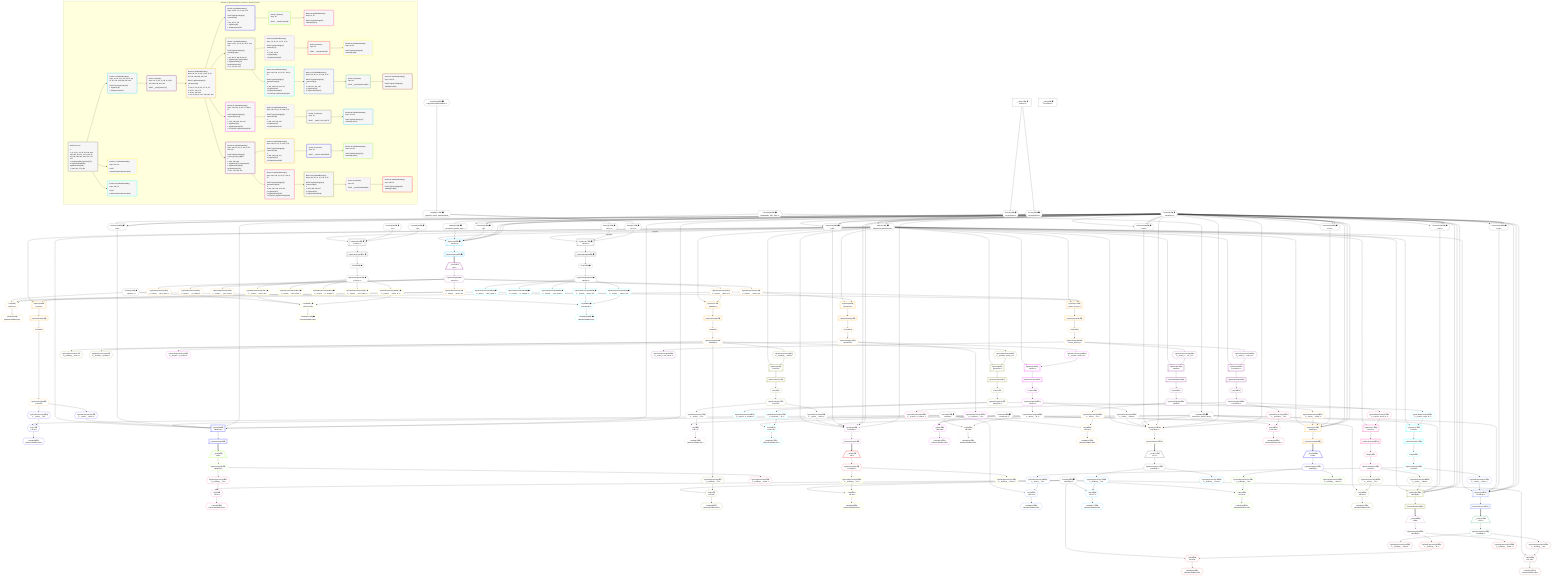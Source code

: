 %%{init: {'themeVariables': { 'fontSize': '12px'}}}%%
graph TD
    classDef path fill:#eee,stroke:#000,color:#000
    classDef plan fill:#fff,stroke-width:1px,color:#000
    classDef itemplan fill:#fff,stroke-width:2px,color:#000
    classDef unbatchedplan fill:#dff,stroke-width:1px,color:#000
    classDef sideeffectplan fill:#fcc,stroke-width:2px,color:#000
    classDef bucket fill:#f6f6f6,color:#000,stroke-width:2px,text-align:left


    %% plan dependencies
    Connection13{{"Connection[13∈0] ➊<br />ᐸ9ᐳ"}}:::plan
    Constant6{{"Constant[6∈0] ➊<br />ᐸundefinedᐳ"}}:::plan
    Constant6 & Constant6 & Constant6 --> Connection13
    Connection46{{"Connection[46∈0] ➊<br />ᐸ42ᐳ"}}:::plan
    Constant6 & Constant6 & Constant6 --> Connection46
    Connection87{{"Connection[87∈0] ➊<br />ᐸ83ᐳ"}}:::plan
    Constant6 & Constant6 & Constant6 --> Connection87
    Connection128{{"Connection[128∈0] ➊<br />ᐸ124ᐳ"}}:::plan
    Constant6 & Constant6 & Constant6 --> Connection128
    Connection168{{"Connection[168∈0] ➊<br />ᐸ164ᐳ"}}:::plan
    Constant6 & Constant6 & Constant6 --> Connection168
    Connection205{{"Connection[205∈0] ➊<br />ᐸ201ᐳ"}}:::plan
    Constant6 & Constant6 & Constant6 --> Connection205
    Connection245{{"Connection[245∈0] ➊<br />ᐸ241ᐳ"}}:::plan
    Constant6 & Constant6 & Constant6 --> Connection245
    PgSelect258[["PgSelect[258∈0] ➊<br />ᐸhousesᐳ"]]:::plan
    Object12{{"Object[12∈0] ➊<br />ᐸ{pgSettings,withPgClient}ᐳ"}}:::plan
    Constant298{{"Constant[298∈0] ➊<br />ᐸ2ᐳ"}}:::plan
    Constant299{{"Constant[299∈0] ➊<br />ᐸ3ᐳ"}}:::plan
    Object12 & Constant298 & Constant299 --> PgSelect258
    PgSelect277[["PgSelect[277∈0] ➊<br />ᐸhousesᐳ"]]:::plan
    Access273{{"Access[273∈0] ➊<br />ᐸ272.1ᐳ"}}:::plan
    Access275{{"Access[275∈0] ➊<br />ᐸ272.2ᐳ"}}:::plan
    Object12 -->|rejectNull| PgSelect277
    Access273 -->|rejectNull| PgSelect277
    Access275 --> PgSelect277
    Access10{{"Access[10∈0] ➊<br />ᐸ2.pgSettingsᐳ"}}:::plan
    Access11{{"Access[11∈0] ➊<br />ᐸ2.withPgClientᐳ"}}:::plan
    Access10 & Access11 --> Object12
    __Value2["__Value[2∈0] ➊<br />ᐸcontextᐳ"]:::plan
    __Value2 --> Access10
    __Value2 --> Access11
    Lambda14{{"Lambda[14∈0] ➊<br />ᐸextractList_grafast_applyᐳ"}}:::plan
    Constant301{{"Constant[301∈0] ➊<br />ᐸ[ 'PRIMARY_KEY_ASC' ]ᐳ"}}:::plan
    Constant301 --> Lambda14
    Lambda47{{"Lambda[47∈0] ➊<br />ᐸextractList_grafast_applyᐳ"}}:::plan
    Constant301 --> Lambda47
    First260{{"First[260∈0] ➊"}}:::plan
    PgSelectRows261[["PgSelectRows[261∈0] ➊"]]:::plan
    PgSelectRows261 --> First260
    PgSelect258 --> PgSelectRows261
    PgSelectSingle262{{"PgSelectSingle[262∈0] ➊<br />ᐸhousesᐳ"}}:::plan
    First260 --> PgSelectSingle262
    Lambda272{{"Lambda[272∈0] ➊<br />ᐸspecifier_House_base64JSONᐳ"}}:::plan
    Constant300{{"Constant[300∈0] ➊<br />ᐸ'WyJob3VzZXMiLDIsM10='ᐳ"}}:::plan
    Constant300 --> Lambda272
    Lambda272 --> Access273
    Lambda272 --> Access275
    First279{{"First[279∈0] ➊"}}:::plan
    PgSelectRows280[["PgSelectRows[280∈0] ➊"]]:::plan
    PgSelectRows280 --> First279
    PgSelect277 --> PgSelectRows280
    PgSelectSingle281{{"PgSelectSingle[281∈0] ➊<br />ᐸhousesᐳ"}}:::plan
    First279 --> PgSelectSingle281
    __Value4["__Value[4∈0] ➊<br />ᐸrootValueᐳ"]:::plan
    Constant19{{"Constant[19∈0] ➊<br />ᐸ'houses'ᐳ"}}:::plan
    Constant35{{"Constant[35∈0] ➊<br />ᐸ'streets'ᐳ"}}:::plan
    Constant52{{"Constant[52∈0] ➊<br />ᐸ'buildings'ᐳ"}}:::plan
    Constant104{{"Constant[104∈0] ➊<br />ᐸ'properties'ᐳ"}}:::plan
    PgSelect15[["PgSelect[15∈1] ➊<br />ᐸhousesᐳ"]]:::plan
    Object12 & Lambda14 & Connection13 & Constant6 & Constant6 & Constant6 --> PgSelect15
    PgSelectRows16[["PgSelectRows[16∈1] ➊"]]:::plan
    PgSelect15 --> PgSelectRows16
    __Item17[/"__Item[17∈2]<br />ᐸ16ᐳ"\]:::itemplan
    PgSelectRows16 ==> __Item17
    PgSelectSingle18{{"PgSelectSingle[18∈2]<br />ᐸhousesᐳ"}}:::plan
    __Item17 --> PgSelectSingle18
    List22{{"List[22∈3]<br />ᐸ19,20,21ᐳ"}}:::plan
    PgClassExpression20{{"PgClassExpression[20∈3]<br />ᐸ__houses__.”street_id”ᐳ"}}:::plan
    PgClassExpression21{{"PgClassExpression[21∈3]<br />ᐸ__houses__...operty_id”ᐳ"}}:::plan
    Constant19 & PgClassExpression20 & PgClassExpression21 --> List22
    PgSelect179[["PgSelect[179∈3]<br />ᐸstreet_propertyᐳ"]]:::plan
    Object12 & PgClassExpression20 & PgClassExpression21 --> PgSelect179
    PgSelect28[["PgSelect[28∈3]<br />ᐸstreetsᐳ"]]:::plan
    Object12 & PgClassExpression20 --> PgSelect28
    PgSelect57[["PgSelect[57∈3]<br />ᐸbuildingsᐳ"]]:::plan
    PgClassExpression27{{"PgClassExpression[27∈3]<br />ᐸ__houses__...ilding_id”ᐳ"}}:::plan
    Object12 & PgClassExpression27 --> PgSelect57
    PgSelect139[["PgSelect[139∈3]<br />ᐸpropertiesᐳ"]]:::plan
    Object12 & PgClassExpression21 --> PgSelect139
    PgSelectSingle18 --> PgClassExpression20
    PgSelectSingle18 --> PgClassExpression21
    Lambda23{{"Lambda[23∈3]<br />ᐸbase64JSONEncodeᐳ"}}:::plan
    List22 --> Lambda23
    PgClassExpression24{{"PgClassExpression[24∈3]<br />ᐸ__houses__...ding_name”ᐳ"}}:::plan
    PgSelectSingle18 --> PgClassExpression24
    PgClassExpression25{{"PgClassExpression[25∈3]<br />ᐸ__houses__...or_number”ᐳ"}}:::plan
    PgSelectSingle18 --> PgClassExpression25
    PgClassExpression26{{"PgClassExpression[26∈3]<br />ᐸ__houses__...reet_name”ᐳ"}}:::plan
    PgSelectSingle18 --> PgClassExpression26
    PgSelectSingle18 --> PgClassExpression27
    First32{{"First[32∈3]"}}:::plan
    PgSelectRows33[["PgSelectRows[33∈3]"]]:::plan
    PgSelectRows33 --> First32
    PgSelect28 --> PgSelectRows33
    PgSelectSingle34{{"PgSelectSingle[34∈3]<br />ᐸstreetsᐳ"}}:::plan
    First32 --> PgSelectSingle34
    First59{{"First[59∈3]"}}:::plan
    PgSelectRows60[["PgSelectRows[60∈3]"]]:::plan
    PgSelectRows60 --> First59
    PgSelect57 --> PgSelectRows60
    PgSelectSingle61{{"PgSelectSingle[61∈3]<br />ᐸbuildingsᐳ"}}:::plan
    First59 --> PgSelectSingle61
    First141{{"First[141∈3]"}}:::plan
    PgSelectRows142[["PgSelectRows[142∈3]"]]:::plan
    PgSelectRows142 --> First141
    PgSelect139 --> PgSelectRows142
    PgSelectSingle143{{"PgSelectSingle[143∈3]<br />ᐸpropertiesᐳ"}}:::plan
    First141 --> PgSelectSingle143
    First181{{"First[181∈3]"}}:::plan
    PgSelectRows182[["PgSelectRows[182∈3]"]]:::plan
    PgSelectRows182 --> First181
    PgSelect179 --> PgSelectRows182
    PgSelectSingle183{{"PgSelectSingle[183∈3]<br />ᐸstreet_propertyᐳ"}}:::plan
    First181 --> PgSelectSingle183
    PgSelect48[["PgSelect[48∈4]<br />ᐸbuildingsᐳ"]]:::plan
    PgClassExpression39{{"PgClassExpression[39∈4]<br />ᐸ__streets__.”name”ᐳ"}}:::plan
    Object12 & PgClassExpression39 & Lambda47 & Connection46 & Constant6 & Constant6 & Constant6 --> PgSelect48
    List37{{"List[37∈4]<br />ᐸ35,36ᐳ"}}:::plan
    PgClassExpression36{{"PgClassExpression[36∈4]<br />ᐸ__streets__.”id”ᐳ"}}:::plan
    Constant35 & PgClassExpression36 --> List37
    PgSelectSingle34 --> PgClassExpression36
    Lambda38{{"Lambda[38∈4]<br />ᐸbase64JSONEncodeᐳ"}}:::plan
    List37 --> Lambda38
    PgSelectSingle34 --> PgClassExpression39
    PgSelectRows49[["PgSelectRows[49∈4]"]]:::plan
    PgSelect48 --> PgSelectRows49
    __Item50[/"__Item[50∈5]<br />ᐸ49ᐳ"\]:::itemplan
    PgSelectRows49 ==> __Item50
    PgSelectSingle51{{"PgSelectSingle[51∈5]<br />ᐸbuildingsᐳ"}}:::plan
    __Item50 --> PgSelectSingle51
    List54{{"List[54∈6]<br />ᐸ52,53ᐳ"}}:::plan
    PgClassExpression53{{"PgClassExpression[53∈6]<br />ᐸ__buildings__.”id”ᐳ"}}:::plan
    Constant52 & PgClassExpression53 --> List54
    PgSelectSingle51 --> PgClassExpression53
    Lambda55{{"Lambda[55∈6]<br />ᐸbase64JSONEncodeᐳ"}}:::plan
    List54 --> Lambda55
    PgClassExpression56{{"PgClassExpression[56∈6]<br />ᐸ__buildings__.”name”ᐳ"}}:::plan
    PgSelectSingle51 --> PgClassExpression56
    List64{{"List[64∈7]<br />ᐸ52,63ᐳ"}}:::plan
    PgClassExpression63{{"PgClassExpression[63∈7]<br />ᐸ__buildings__.”id”ᐳ"}}:::plan
    Constant52 & PgClassExpression63 --> List64
    PgSelect69[["PgSelect[69∈7]<br />ᐸstreetsᐳ"]]:::plan
    PgClassExpression66{{"PgClassExpression[66∈7]<br />ᐸ__buildings__.”name”ᐳ"}}:::plan
    Object12 & PgClassExpression66 --> PgSelect69
    PgSelect99[["PgSelect[99∈7]<br />ᐸpropertiesᐳ"]]:::plan
    PgClassExpression98{{"PgClassExpression[98∈7]<br />ᐸ__building...operty_id”ᐳ"}}:::plan
    Object12 & PgClassExpression98 --> PgSelect99
    PgSelectSingle61 --> PgClassExpression63
    Lambda65{{"Lambda[65∈7]<br />ᐸbase64JSONEncodeᐳ"}}:::plan
    List64 --> Lambda65
    PgSelectSingle61 --> PgClassExpression66
    PgClassExpression67{{"PgClassExpression[67∈7]<br />ᐸ__buildings__.”floors”ᐳ"}}:::plan
    PgSelectSingle61 --> PgClassExpression67
    PgClassExpression68{{"PgClassExpression[68∈7]<br />ᐸ__building...s_primary”ᐳ"}}:::plan
    PgSelectSingle61 --> PgClassExpression68
    First73{{"First[73∈7]"}}:::plan
    PgSelectRows74[["PgSelectRows[74∈7]"]]:::plan
    PgSelectRows74 --> First73
    PgSelect69 --> PgSelectRows74
    PgSelectSingle75{{"PgSelectSingle[75∈7]<br />ᐸstreetsᐳ"}}:::plan
    First73 --> PgSelectSingle75
    PgSelectSingle61 --> PgClassExpression98
    First101{{"First[101∈7]"}}:::plan
    PgSelectRows102[["PgSelectRows[102∈7]"]]:::plan
    PgSelectRows102 --> First101
    PgSelect99 --> PgSelectRows102
    PgSelectSingle103{{"PgSelectSingle[103∈7]<br />ᐸpropertiesᐳ"}}:::plan
    First101 --> PgSelectSingle103
    PgSelect89[["PgSelect[89∈8]<br />ᐸbuildingsᐳ"]]:::plan
    PgClassExpression80{{"PgClassExpression[80∈8]<br />ᐸ__streets__.”name”ᐳ"}}:::plan
    Object12 & PgClassExpression80 & Lambda47 & Connection87 & Constant6 & Constant6 & Constant6 --> PgSelect89
    List78{{"List[78∈8]<br />ᐸ35,77ᐳ"}}:::plan
    PgClassExpression77{{"PgClassExpression[77∈8]<br />ᐸ__streets__.”id”ᐳ"}}:::plan
    Constant35 & PgClassExpression77 --> List78
    PgSelectSingle75 --> PgClassExpression77
    Lambda79{{"Lambda[79∈8]<br />ᐸbase64JSONEncodeᐳ"}}:::plan
    List78 --> Lambda79
    PgSelectSingle75 --> PgClassExpression80
    PgSelectRows90[["PgSelectRows[90∈8]"]]:::plan
    PgSelect89 --> PgSelectRows90
    __Item91[/"__Item[91∈9]<br />ᐸ90ᐳ"\]:::itemplan
    PgSelectRows90 ==> __Item91
    PgSelectSingle92{{"PgSelectSingle[92∈9]<br />ᐸbuildingsᐳ"}}:::plan
    __Item91 --> PgSelectSingle92
    List95{{"List[95∈10]<br />ᐸ52,94ᐳ"}}:::plan
    PgClassExpression94{{"PgClassExpression[94∈10]<br />ᐸ__buildings__.”id”ᐳ"}}:::plan
    Constant52 & PgClassExpression94 --> List95
    PgSelectSingle92 --> PgClassExpression94
    Lambda96{{"Lambda[96∈10]<br />ᐸbase64JSONEncodeᐳ"}}:::plan
    List95 --> Lambda96
    PgClassExpression97{{"PgClassExpression[97∈10]<br />ᐸ__buildings__.”name”ᐳ"}}:::plan
    PgSelectSingle92 --> PgClassExpression97
    List106{{"List[106∈11]<br />ᐸ104,105ᐳ"}}:::plan
    PgClassExpression105{{"PgClassExpression[105∈11]<br />ᐸ__properties__.”id”ᐳ"}}:::plan
    Constant104 & PgClassExpression105 --> List106
    PgSelect110[["PgSelect[110∈11]<br />ᐸstreetsᐳ"]]:::plan
    PgClassExpression108{{"PgClassExpression[108∈11]<br />ᐸ__properti...street_id”ᐳ"}}:::plan
    Object12 & PgClassExpression108 --> PgSelect110
    PgSelectSingle103 --> PgClassExpression105
    Lambda107{{"Lambda[107∈11]<br />ᐸbase64JSONEncodeᐳ"}}:::plan
    List106 --> Lambda107
    PgSelectSingle103 --> PgClassExpression108
    PgClassExpression109{{"PgClassExpression[109∈11]<br />ᐸ__properti...or_number”ᐳ"}}:::plan
    PgSelectSingle103 --> PgClassExpression109
    First114{{"First[114∈11]"}}:::plan
    PgSelectRows115[["PgSelectRows[115∈11]"]]:::plan
    PgSelectRows115 --> First114
    PgSelect110 --> PgSelectRows115
    PgSelectSingle116{{"PgSelectSingle[116∈11]<br />ᐸstreetsᐳ"}}:::plan
    First114 --> PgSelectSingle116
    PgSelect130[["PgSelect[130∈12]<br />ᐸbuildingsᐳ"]]:::plan
    PgClassExpression121{{"PgClassExpression[121∈12]<br />ᐸ__streets__.”name”ᐳ"}}:::plan
    Object12 & PgClassExpression121 & Lambda47 & Connection128 & Constant6 & Constant6 & Constant6 --> PgSelect130
    List119{{"List[119∈12]<br />ᐸ35,118ᐳ"}}:::plan
    PgClassExpression118{{"PgClassExpression[118∈12]<br />ᐸ__streets__.”id”ᐳ"}}:::plan
    Constant35 & PgClassExpression118 --> List119
    PgSelectSingle116 --> PgClassExpression118
    Lambda120{{"Lambda[120∈12]<br />ᐸbase64JSONEncodeᐳ"}}:::plan
    List119 --> Lambda120
    PgSelectSingle116 --> PgClassExpression121
    PgSelectRows131[["PgSelectRows[131∈12]"]]:::plan
    PgSelect130 --> PgSelectRows131
    __Item132[/"__Item[132∈13]<br />ᐸ131ᐳ"\]:::itemplan
    PgSelectRows131 ==> __Item132
    PgSelectSingle133{{"PgSelectSingle[133∈13]<br />ᐸbuildingsᐳ"}}:::plan
    __Item132 --> PgSelectSingle133
    List136{{"List[136∈14]<br />ᐸ52,135ᐳ"}}:::plan
    PgClassExpression135{{"PgClassExpression[135∈14]<br />ᐸ__buildings__.”id”ᐳ"}}:::plan
    Constant52 & PgClassExpression135 --> List136
    PgSelectSingle133 --> PgClassExpression135
    Lambda137{{"Lambda[137∈14]<br />ᐸbase64JSONEncodeᐳ"}}:::plan
    List136 --> Lambda137
    PgClassExpression138{{"PgClassExpression[138∈14]<br />ᐸ__buildings__.”name”ᐳ"}}:::plan
    PgSelectSingle133 --> PgClassExpression138
    List146{{"List[146∈15]<br />ᐸ104,145ᐳ"}}:::plan
    PgClassExpression145{{"PgClassExpression[145∈15]<br />ᐸ__properties__.”id”ᐳ"}}:::plan
    Constant104 & PgClassExpression145 --> List146
    PgSelect150[["PgSelect[150∈15]<br />ᐸstreetsᐳ"]]:::plan
    PgClassExpression148{{"PgClassExpression[148∈15]<br />ᐸ__properti...street_id”ᐳ"}}:::plan
    Object12 & PgClassExpression148 --> PgSelect150
    PgSelectSingle143 --> PgClassExpression145
    Lambda147{{"Lambda[147∈15]<br />ᐸbase64JSONEncodeᐳ"}}:::plan
    List146 --> Lambda147
    PgSelectSingle143 --> PgClassExpression148
    PgClassExpression149{{"PgClassExpression[149∈15]<br />ᐸ__properti...or_number”ᐳ"}}:::plan
    PgSelectSingle143 --> PgClassExpression149
    First154{{"First[154∈15]"}}:::plan
    PgSelectRows155[["PgSelectRows[155∈15]"]]:::plan
    PgSelectRows155 --> First154
    PgSelect150 --> PgSelectRows155
    PgSelectSingle156{{"PgSelectSingle[156∈15]<br />ᐸstreetsᐳ"}}:::plan
    First154 --> PgSelectSingle156
    PgSelect170[["PgSelect[170∈16]<br />ᐸbuildingsᐳ"]]:::plan
    PgClassExpression161{{"PgClassExpression[161∈16]<br />ᐸ__streets__.”name”ᐳ"}}:::plan
    Object12 & PgClassExpression161 & Lambda47 & Connection168 & Constant6 & Constant6 & Constant6 --> PgSelect170
    List159{{"List[159∈16]<br />ᐸ35,158ᐳ"}}:::plan
    PgClassExpression158{{"PgClassExpression[158∈16]<br />ᐸ__streets__.”id”ᐳ"}}:::plan
    Constant35 & PgClassExpression158 --> List159
    PgSelectSingle156 --> PgClassExpression158
    Lambda160{{"Lambda[160∈16]<br />ᐸbase64JSONEncodeᐳ"}}:::plan
    List159 --> Lambda160
    PgSelectSingle156 --> PgClassExpression161
    PgSelectRows171[["PgSelectRows[171∈16]"]]:::plan
    PgSelect170 --> PgSelectRows171
    __Item172[/"__Item[172∈17]<br />ᐸ171ᐳ"\]:::itemplan
    PgSelectRows171 ==> __Item172
    PgSelectSingle173{{"PgSelectSingle[173∈17]<br />ᐸbuildingsᐳ"}}:::plan
    __Item172 --> PgSelectSingle173
    List176{{"List[176∈18]<br />ᐸ52,175ᐳ"}}:::plan
    PgClassExpression175{{"PgClassExpression[175∈18]<br />ᐸ__buildings__.”id”ᐳ"}}:::plan
    Constant52 & PgClassExpression175 --> List176
    PgSelectSingle173 --> PgClassExpression175
    Lambda177{{"Lambda[177∈18]<br />ᐸbase64JSONEncodeᐳ"}}:::plan
    List176 --> Lambda177
    PgClassExpression178{{"PgClassExpression[178∈18]<br />ᐸ__buildings__.”name”ᐳ"}}:::plan
    PgSelectSingle173 --> PgClassExpression178
    PgSelect187[["PgSelect[187∈19]<br />ᐸstreetsᐳ"]]:::plan
    PgClassExpression184{{"PgClassExpression[184∈19]<br />ᐸ__street_p..._.”str_id”ᐳ"}}:::plan
    Object12 & PgClassExpression184 --> PgSelect187
    PgSelect216[["PgSelect[216∈19]<br />ᐸpropertiesᐳ"]]:::plan
    PgClassExpression185{{"PgClassExpression[185∈19]<br />ᐸ__street_p....”prop_id”ᐳ"}}:::plan
    Object12 & PgClassExpression185 --> PgSelect216
    PgSelectSingle183 --> PgClassExpression184
    PgSelectSingle183 --> PgClassExpression185
    PgClassExpression186{{"PgClassExpression[186∈19]<br />ᐸ__street_p...ent_owner”ᐳ"}}:::plan
    PgSelectSingle183 --> PgClassExpression186
    First191{{"First[191∈19]"}}:::plan
    PgSelectRows192[["PgSelectRows[192∈19]"]]:::plan
    PgSelectRows192 --> First191
    PgSelect187 --> PgSelectRows192
    PgSelectSingle193{{"PgSelectSingle[193∈19]<br />ᐸstreetsᐳ"}}:::plan
    First191 --> PgSelectSingle193
    First218{{"First[218∈19]"}}:::plan
    PgSelectRows219[["PgSelectRows[219∈19]"]]:::plan
    PgSelectRows219 --> First218
    PgSelect216 --> PgSelectRows219
    PgSelectSingle220{{"PgSelectSingle[220∈19]<br />ᐸpropertiesᐳ"}}:::plan
    First218 --> PgSelectSingle220
    PgSelect207[["PgSelect[207∈20]<br />ᐸbuildingsᐳ"]]:::plan
    PgClassExpression198{{"PgClassExpression[198∈20]<br />ᐸ__streets__.”name”ᐳ"}}:::plan
    Object12 & PgClassExpression198 & Lambda47 & Connection205 & Constant6 & Constant6 & Constant6 --> PgSelect207
    List196{{"List[196∈20]<br />ᐸ35,195ᐳ"}}:::plan
    PgClassExpression195{{"PgClassExpression[195∈20]<br />ᐸ__streets__.”id”ᐳ"}}:::plan
    Constant35 & PgClassExpression195 --> List196
    PgSelectSingle193 --> PgClassExpression195
    Lambda197{{"Lambda[197∈20]<br />ᐸbase64JSONEncodeᐳ"}}:::plan
    List196 --> Lambda197
    PgSelectSingle193 --> PgClassExpression198
    PgSelectRows208[["PgSelectRows[208∈20]"]]:::plan
    PgSelect207 --> PgSelectRows208
    __Item209[/"__Item[209∈21]<br />ᐸ208ᐳ"\]:::itemplan
    PgSelectRows208 ==> __Item209
    PgSelectSingle210{{"PgSelectSingle[210∈21]<br />ᐸbuildingsᐳ"}}:::plan
    __Item209 --> PgSelectSingle210
    List213{{"List[213∈22]<br />ᐸ52,212ᐳ"}}:::plan
    PgClassExpression212{{"PgClassExpression[212∈22]<br />ᐸ__buildings__.”id”ᐳ"}}:::plan
    Constant52 & PgClassExpression212 --> List213
    PgSelectSingle210 --> PgClassExpression212
    Lambda214{{"Lambda[214∈22]<br />ᐸbase64JSONEncodeᐳ"}}:::plan
    List213 --> Lambda214
    PgClassExpression215{{"PgClassExpression[215∈22]<br />ᐸ__buildings__.”name”ᐳ"}}:::plan
    PgSelectSingle210 --> PgClassExpression215
    List223{{"List[223∈23]<br />ᐸ104,222ᐳ"}}:::plan
    PgClassExpression222{{"PgClassExpression[222∈23]<br />ᐸ__properties__.”id”ᐳ"}}:::plan
    Constant104 & PgClassExpression222 --> List223
    PgSelect227[["PgSelect[227∈23]<br />ᐸstreetsᐳ"]]:::plan
    PgClassExpression225{{"PgClassExpression[225∈23]<br />ᐸ__properti...street_id”ᐳ"}}:::plan
    Object12 & PgClassExpression225 --> PgSelect227
    PgSelectSingle220 --> PgClassExpression222
    Lambda224{{"Lambda[224∈23]<br />ᐸbase64JSONEncodeᐳ"}}:::plan
    List223 --> Lambda224
    PgSelectSingle220 --> PgClassExpression225
    PgClassExpression226{{"PgClassExpression[226∈23]<br />ᐸ__properti...or_number”ᐳ"}}:::plan
    PgSelectSingle220 --> PgClassExpression226
    First231{{"First[231∈23]"}}:::plan
    PgSelectRows232[["PgSelectRows[232∈23]"]]:::plan
    PgSelectRows232 --> First231
    PgSelect227 --> PgSelectRows232
    PgSelectSingle233{{"PgSelectSingle[233∈23]<br />ᐸstreetsᐳ"}}:::plan
    First231 --> PgSelectSingle233
    PgSelect247[["PgSelect[247∈24]<br />ᐸbuildingsᐳ"]]:::plan
    PgClassExpression238{{"PgClassExpression[238∈24]<br />ᐸ__streets__.”name”ᐳ"}}:::plan
    Object12 & PgClassExpression238 & Lambda47 & Connection245 & Constant6 & Constant6 & Constant6 --> PgSelect247
    List236{{"List[236∈24]<br />ᐸ35,235ᐳ"}}:::plan
    PgClassExpression235{{"PgClassExpression[235∈24]<br />ᐸ__streets__.”id”ᐳ"}}:::plan
    Constant35 & PgClassExpression235 --> List236
    PgSelectSingle233 --> PgClassExpression235
    Lambda237{{"Lambda[237∈24]<br />ᐸbase64JSONEncodeᐳ"}}:::plan
    List236 --> Lambda237
    PgSelectSingle233 --> PgClassExpression238
    PgSelectRows248[["PgSelectRows[248∈24]"]]:::plan
    PgSelect247 --> PgSelectRows248
    __Item249[/"__Item[249∈25]<br />ᐸ248ᐳ"\]:::itemplan
    PgSelectRows248 ==> __Item249
    PgSelectSingle250{{"PgSelectSingle[250∈25]<br />ᐸbuildingsᐳ"}}:::plan
    __Item249 --> PgSelectSingle250
    List253{{"List[253∈26]<br />ᐸ52,252ᐳ"}}:::plan
    PgClassExpression252{{"PgClassExpression[252∈26]<br />ᐸ__buildings__.”id”ᐳ"}}:::plan
    Constant52 & PgClassExpression252 --> List253
    PgSelectSingle250 --> PgClassExpression252
    Lambda254{{"Lambda[254∈26]<br />ᐸbase64JSONEncodeᐳ"}}:::plan
    List253 --> Lambda254
    PgClassExpression255{{"PgClassExpression[255∈26]<br />ᐸ__buildings__.”name”ᐳ"}}:::plan
    PgSelectSingle250 --> PgClassExpression255
    List269{{"List[269∈27] ➊<br />ᐸ19,267,268ᐳ"}}:::plan
    PgClassExpression267{{"PgClassExpression[267∈27] ➊<br />ᐸ__houses__.”street_id”ᐳ"}}:::plan
    PgClassExpression268{{"PgClassExpression[268∈27] ➊<br />ᐸ__houses__...operty_id”ᐳ"}}:::plan
    Constant19 & PgClassExpression267 & PgClassExpression268 --> List269
    PgClassExpression263{{"PgClassExpression[263∈27] ➊<br />ᐸ__houses__...ding_name”ᐳ"}}:::plan
    PgSelectSingle262 --> PgClassExpression263
    PgClassExpression264{{"PgClassExpression[264∈27] ➊<br />ᐸ__houses__...or_number”ᐳ"}}:::plan
    PgSelectSingle262 --> PgClassExpression264
    PgClassExpression265{{"PgClassExpression[265∈27] ➊<br />ᐸ__houses__...reet_name”ᐳ"}}:::plan
    PgSelectSingle262 --> PgClassExpression265
    PgSelectSingle262 --> PgClassExpression267
    PgSelectSingle262 --> PgClassExpression268
    Lambda270{{"Lambda[270∈27] ➊<br />ᐸbase64JSONEncodeᐳ"}}:::plan
    List269 --> Lambda270
    List288{{"List[288∈28] ➊<br />ᐸ19,286,287ᐳ"}}:::plan
    PgClassExpression286{{"PgClassExpression[286∈28] ➊<br />ᐸ__houses__.”street_id”ᐳ"}}:::plan
    PgClassExpression287{{"PgClassExpression[287∈28] ➊<br />ᐸ__houses__...operty_id”ᐳ"}}:::plan
    Constant19 & PgClassExpression286 & PgClassExpression287 --> List288
    PgClassExpression282{{"PgClassExpression[282∈28] ➊<br />ᐸ__houses__...ding_name”ᐳ"}}:::plan
    PgSelectSingle281 --> PgClassExpression282
    PgClassExpression283{{"PgClassExpression[283∈28] ➊<br />ᐸ__houses__...or_number”ᐳ"}}:::plan
    PgSelectSingle281 --> PgClassExpression283
    PgClassExpression284{{"PgClassExpression[284∈28] ➊<br />ᐸ__houses__...reet_name”ᐳ"}}:::plan
    PgSelectSingle281 --> PgClassExpression284
    PgSelectSingle281 --> PgClassExpression286
    PgSelectSingle281 --> PgClassExpression287
    Lambda289{{"Lambda[289∈28] ➊<br />ᐸbase64JSONEncodeᐳ"}}:::plan
    List288 --> Lambda289

    %% define steps

    subgraph "Buckets for queries/v4/smart_comment_relations.houses"
    Bucket0("Bucket 0 (root)<br /><br />1: <br />ᐳ: 6, 10, 11, 19, 35, 52, 104, 298, 299, 300, 301, 12, 13, 14, 46, 47, 87, 128, 168, 205, 245, 272, 273, 275<br />2: PgSelect[258], PgSelect[277]<br />3: PgSelectRows[261], PgSelectRows[280]<br />ᐳ: 260, 262, 279, 281"):::bucket
    classDef bucket0 stroke:#696969
    class Bucket0,__Value2,__Value4,Constant6,Access10,Access11,Object12,Connection13,Lambda14,Constant19,Constant35,Connection46,Lambda47,Constant52,Connection87,Constant104,Connection128,Connection168,Connection205,Connection245,PgSelect258,First260,PgSelectRows261,PgSelectSingle262,Lambda272,Access273,Access275,PgSelect277,First279,PgSelectRows280,PgSelectSingle281,Constant298,Constant299,Constant300,Constant301 bucket0
    Bucket1("Bucket 1 (nullableBoundary)<br />Deps: 12, 14, 13, 6, 19, 35, 47, 46, 52, 87, 104, 128, 168, 205, 245<br /><br />ROOT Connectionᐸ9ᐳ[13]<br />1: PgSelect[15]<br />2: PgSelectRows[16]"):::bucket
    classDef bucket1 stroke:#00bfff
    class Bucket1,PgSelect15,PgSelectRows16 bucket1
    Bucket2("Bucket 2 (listItem)<br />Deps: 19, 12, 35, 47, 46, 6, 52, 87, 104, 128, 168, 205, 245<br /><br />ROOT __Item{2}ᐸ16ᐳ[17]"):::bucket
    classDef bucket2 stroke:#7f007f
    class Bucket2,__Item17,PgSelectSingle18 bucket2
    Bucket3("Bucket 3 (nullableBoundary)<br />Deps: 18, 19, 12, 35, 47, 46, 6, 52, 87, 104, 128, 168, 205, 245<br /><br />ROOT PgSelectSingle{2}ᐸhousesᐳ[18]<br />1: <br />ᐳ: 20, 21, 24, 25, 26, 27, 22, 23<br />2: 28, 57, 139, 179<br />3: 33, 60, 142, 182<br />ᐳ: 32, 34, 59, 61, 141, 143, 181, 183"):::bucket
    classDef bucket3 stroke:#ffa500
    class Bucket3,PgClassExpression20,PgClassExpression21,List22,Lambda23,PgClassExpression24,PgClassExpression25,PgClassExpression26,PgClassExpression27,PgSelect28,First32,PgSelectRows33,PgSelectSingle34,PgSelect57,First59,PgSelectRows60,PgSelectSingle61,PgSelect139,First141,PgSelectRows142,PgSelectSingle143,PgSelect179,First181,PgSelectRows182,PgSelectSingle183 bucket3
    Bucket4("Bucket 4 (nullableBoundary)<br />Deps: 34, 35, 12, 47, 46, 6, 52<br /><br />ROOT PgSelectSingle{3}ᐸstreetsᐳ[34]<br />1: <br />ᐳ: 36, 39, 37, 38<br />2: PgSelect[48]<br />3: PgSelectRows[49]"):::bucket
    classDef bucket4 stroke:#0000ff
    class Bucket4,PgClassExpression36,List37,Lambda38,PgClassExpression39,PgSelect48,PgSelectRows49 bucket4
    Bucket5("Bucket 5 (listItem)<br />Deps: 52<br /><br />ROOT __Item{5}ᐸ49ᐳ[50]"):::bucket
    classDef bucket5 stroke:#7fff00
    class Bucket5,__Item50,PgSelectSingle51 bucket5
    Bucket6("Bucket 6 (nullableBoundary)<br />Deps: 51, 52<br /><br />ROOT PgSelectSingle{5}ᐸbuildingsᐳ[51]"):::bucket
    classDef bucket6 stroke:#ff1493
    class Bucket6,PgClassExpression53,List54,Lambda55,PgClassExpression56 bucket6
    Bucket7("Bucket 7 (nullableBoundary)<br />Deps: 61, 52, 12, 35, 47, 87, 6, 104, 128<br /><br />ROOT PgSelectSingle{3}ᐸbuildingsᐳ[61]<br />1: <br />ᐳ: 63, 66, 67, 68, 98, 64, 65<br />2: PgSelect[69], PgSelect[99]<br />3: PgSelectRows[74], PgSelectRows[102]<br />ᐳ: 73, 75, 101, 103"):::bucket
    classDef bucket7 stroke:#808000
    class Bucket7,PgClassExpression63,List64,Lambda65,PgClassExpression66,PgClassExpression67,PgClassExpression68,PgSelect69,First73,PgSelectRows74,PgSelectSingle75,PgClassExpression98,PgSelect99,First101,PgSelectRows102,PgSelectSingle103 bucket7
    Bucket8("Bucket 8 (nullableBoundary)<br />Deps: 75, 35, 12, 47, 87, 6, 52<br /><br />ROOT PgSelectSingle{7}ᐸstreetsᐳ[75]<br />1: <br />ᐳ: 77, 80, 78, 79<br />2: PgSelect[89]<br />3: PgSelectRows[90]"):::bucket
    classDef bucket8 stroke:#dda0dd
    class Bucket8,PgClassExpression77,List78,Lambda79,PgClassExpression80,PgSelect89,PgSelectRows90 bucket8
    Bucket9("Bucket 9 (listItem)<br />Deps: 52<br /><br />ROOT __Item{9}ᐸ90ᐳ[91]"):::bucket
    classDef bucket9 stroke:#ff0000
    class Bucket9,__Item91,PgSelectSingle92 bucket9
    Bucket10("Bucket 10 (nullableBoundary)<br />Deps: 92, 52<br /><br />ROOT PgSelectSingle{9}ᐸbuildingsᐳ[92]"):::bucket
    classDef bucket10 stroke:#ffff00
    class Bucket10,PgClassExpression94,List95,Lambda96,PgClassExpression97 bucket10
    Bucket11("Bucket 11 (nullableBoundary)<br />Deps: 103, 104, 12, 35, 47, 128, 6, 52<br /><br />ROOT PgSelectSingle{7}ᐸpropertiesᐳ[103]<br />1: <br />ᐳ: 105, 108, 109, 106, 107<br />2: PgSelect[110]<br />3: PgSelectRows[115]<br />ᐳ: First[114], PgSelectSingle[116]"):::bucket
    classDef bucket11 stroke:#00ffff
    class Bucket11,PgClassExpression105,List106,Lambda107,PgClassExpression108,PgClassExpression109,PgSelect110,First114,PgSelectRows115,PgSelectSingle116 bucket11
    Bucket12("Bucket 12 (nullableBoundary)<br />Deps: 116, 35, 12, 47, 128, 6, 52<br /><br />ROOT PgSelectSingle{11}ᐸstreetsᐳ[116]<br />1: <br />ᐳ: 118, 121, 119, 120<br />2: PgSelect[130]<br />3: PgSelectRows[131]"):::bucket
    classDef bucket12 stroke:#4169e1
    class Bucket12,PgClassExpression118,List119,Lambda120,PgClassExpression121,PgSelect130,PgSelectRows131 bucket12
    Bucket13("Bucket 13 (listItem)<br />Deps: 52<br /><br />ROOT __Item{13}ᐸ131ᐳ[132]"):::bucket
    classDef bucket13 stroke:#3cb371
    class Bucket13,__Item132,PgSelectSingle133 bucket13
    Bucket14("Bucket 14 (nullableBoundary)<br />Deps: 133, 52<br /><br />ROOT PgSelectSingle{13}ᐸbuildingsᐳ[133]"):::bucket
    classDef bucket14 stroke:#a52a2a
    class Bucket14,PgClassExpression135,List136,Lambda137,PgClassExpression138 bucket14
    Bucket15("Bucket 15 (nullableBoundary)<br />Deps: 143, 104, 12, 35, 47, 168, 6, 52<br /><br />ROOT PgSelectSingle{3}ᐸpropertiesᐳ[143]<br />1: <br />ᐳ: 145, 148, 149, 146, 147<br />2: PgSelect[150]<br />3: PgSelectRows[155]<br />ᐳ: First[154], PgSelectSingle[156]"):::bucket
    classDef bucket15 stroke:#ff00ff
    class Bucket15,PgClassExpression145,List146,Lambda147,PgClassExpression148,PgClassExpression149,PgSelect150,First154,PgSelectRows155,PgSelectSingle156 bucket15
    Bucket16("Bucket 16 (nullableBoundary)<br />Deps: 156, 35, 12, 47, 168, 6, 52<br /><br />ROOT PgSelectSingle{15}ᐸstreetsᐳ[156]<br />1: <br />ᐳ: 158, 161, 159, 160<br />2: PgSelect[170]<br />3: PgSelectRows[171]"):::bucket
    classDef bucket16 stroke:#f5deb3
    class Bucket16,PgClassExpression158,List159,Lambda160,PgClassExpression161,PgSelect170,PgSelectRows171 bucket16
    Bucket17("Bucket 17 (listItem)<br />Deps: 52<br /><br />ROOT __Item{17}ᐸ171ᐳ[172]"):::bucket
    classDef bucket17 stroke:#696969
    class Bucket17,__Item172,PgSelectSingle173 bucket17
    Bucket18("Bucket 18 (nullableBoundary)<br />Deps: 173, 52<br /><br />ROOT PgSelectSingle{17}ᐸbuildingsᐳ[173]"):::bucket
    classDef bucket18 stroke:#00bfff
    class Bucket18,PgClassExpression175,List176,Lambda177,PgClassExpression178 bucket18
    Bucket19("Bucket 19 (nullableBoundary)<br />Deps: 183, 12, 35, 47, 205, 6, 52, 104, 245<br /><br />ROOT PgSelectSingle{3}ᐸstreet_propertyᐳ[183]<br />1: <br />ᐳ: 184, 185, 186<br />2: PgSelect[187], PgSelect[216]<br />3: PgSelectRows[192], PgSelectRows[219]<br />ᐳ: 191, 193, 218, 220"):::bucket
    classDef bucket19 stroke:#7f007f
    class Bucket19,PgClassExpression184,PgClassExpression185,PgClassExpression186,PgSelect187,First191,PgSelectRows192,PgSelectSingle193,PgSelect216,First218,PgSelectRows219,PgSelectSingle220 bucket19
    Bucket20("Bucket 20 (nullableBoundary)<br />Deps: 193, 35, 12, 47, 205, 6, 52<br /><br />ROOT PgSelectSingle{19}ᐸstreetsᐳ[193]<br />1: <br />ᐳ: 195, 198, 196, 197<br />2: PgSelect[207]<br />3: PgSelectRows[208]"):::bucket
    classDef bucket20 stroke:#ffa500
    class Bucket20,PgClassExpression195,List196,Lambda197,PgClassExpression198,PgSelect207,PgSelectRows208 bucket20
    Bucket21("Bucket 21 (listItem)<br />Deps: 52<br /><br />ROOT __Item{21}ᐸ208ᐳ[209]"):::bucket
    classDef bucket21 stroke:#0000ff
    class Bucket21,__Item209,PgSelectSingle210 bucket21
    Bucket22("Bucket 22 (nullableBoundary)<br />Deps: 210, 52<br /><br />ROOT PgSelectSingle{21}ᐸbuildingsᐳ[210]"):::bucket
    classDef bucket22 stroke:#7fff00
    class Bucket22,PgClassExpression212,List213,Lambda214,PgClassExpression215 bucket22
    Bucket23("Bucket 23 (nullableBoundary)<br />Deps: 220, 104, 12, 35, 47, 245, 6, 52<br /><br />ROOT PgSelectSingle{19}ᐸpropertiesᐳ[220]<br />1: <br />ᐳ: 222, 225, 226, 223, 224<br />2: PgSelect[227]<br />3: PgSelectRows[232]<br />ᐳ: First[231], PgSelectSingle[233]"):::bucket
    classDef bucket23 stroke:#ff1493
    class Bucket23,PgClassExpression222,List223,Lambda224,PgClassExpression225,PgClassExpression226,PgSelect227,First231,PgSelectRows232,PgSelectSingle233 bucket23
    Bucket24("Bucket 24 (nullableBoundary)<br />Deps: 233, 35, 12, 47, 245, 6, 52<br /><br />ROOT PgSelectSingle{23}ᐸstreetsᐳ[233]<br />1: <br />ᐳ: 235, 238, 236, 237<br />2: PgSelect[247]<br />3: PgSelectRows[248]"):::bucket
    classDef bucket24 stroke:#808000
    class Bucket24,PgClassExpression235,List236,Lambda237,PgClassExpression238,PgSelect247,PgSelectRows248 bucket24
    Bucket25("Bucket 25 (listItem)<br />Deps: 52<br /><br />ROOT __Item{25}ᐸ248ᐳ[249]"):::bucket
    classDef bucket25 stroke:#dda0dd
    class Bucket25,__Item249,PgSelectSingle250 bucket25
    Bucket26("Bucket 26 (nullableBoundary)<br />Deps: 250, 52<br /><br />ROOT PgSelectSingle{25}ᐸbuildingsᐳ[250]"):::bucket
    classDef bucket26 stroke:#ff0000
    class Bucket26,PgClassExpression252,List253,Lambda254,PgClassExpression255 bucket26
    Bucket27("Bucket 27 (nullableBoundary)<br />Deps: 262, 19<br /><br />ROOT PgSelectSingleᐸhousesᐳ[262]"):::bucket
    classDef bucket27 stroke:#ffff00
    class Bucket27,PgClassExpression263,PgClassExpression264,PgClassExpression265,PgClassExpression267,PgClassExpression268,List269,Lambda270 bucket27
    Bucket28("Bucket 28 (nullableBoundary)<br />Deps: 281, 19<br /><br />ROOT PgSelectSingleᐸhousesᐳ[281]"):::bucket
    classDef bucket28 stroke:#00ffff
    class Bucket28,PgClassExpression282,PgClassExpression283,PgClassExpression284,PgClassExpression286,PgClassExpression287,List288,Lambda289 bucket28
    Bucket0 --> Bucket1 & Bucket27 & Bucket28
    Bucket1 --> Bucket2
    Bucket2 --> Bucket3
    Bucket3 --> Bucket4 & Bucket7 & Bucket15 & Bucket19
    Bucket4 --> Bucket5
    Bucket5 --> Bucket6
    Bucket7 --> Bucket8 & Bucket11
    Bucket8 --> Bucket9
    Bucket9 --> Bucket10
    Bucket11 --> Bucket12
    Bucket12 --> Bucket13
    Bucket13 --> Bucket14
    Bucket15 --> Bucket16
    Bucket16 --> Bucket17
    Bucket17 --> Bucket18
    Bucket19 --> Bucket20 & Bucket23
    Bucket20 --> Bucket21
    Bucket21 --> Bucket22
    Bucket23 --> Bucket24
    Bucket24 --> Bucket25
    Bucket25 --> Bucket26
    end